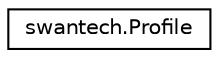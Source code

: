 digraph "Graphical Class Hierarchy"
{
  edge [fontname="Helvetica",fontsize="10",labelfontname="Helvetica",labelfontsize="10"];
  node [fontname="Helvetica",fontsize="10",shape=record];
  rankdir="LR";
  Node1 [label="swantech.Profile",height=0.2,width=0.4,color="black", fillcolor="white", style="filled",URL="$classswantech_1_1_profile.html"];
}
